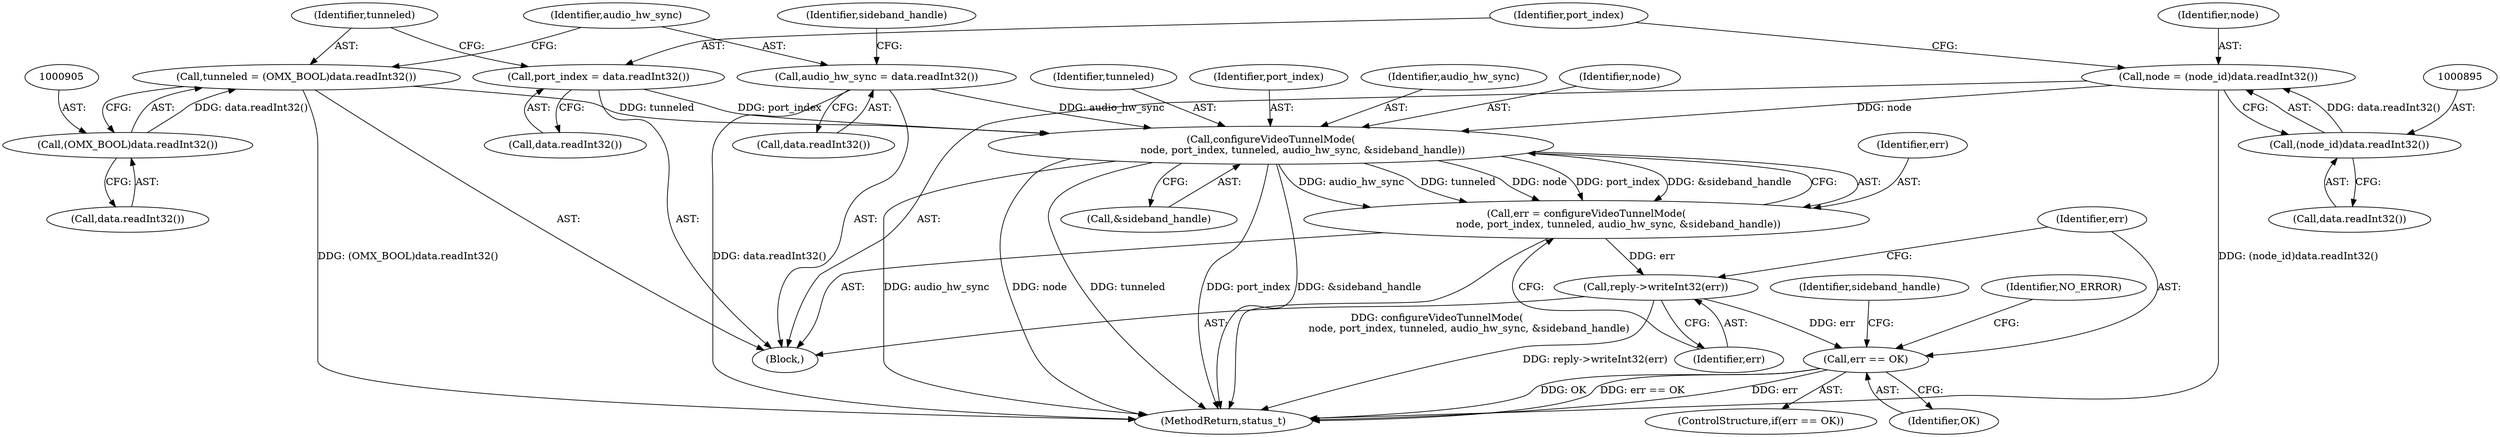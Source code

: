 digraph "0_Android_8d87321b704cb3f88e8cae668937d001fd63d5e3@pointer" {
"1000918" [label="(Call,configureVideoTunnelMode(\n                    node, port_index, tunneled, audio_hw_sync, &sideband_handle))"];
"1000892" [label="(Call,node = (node_id)data.readInt32())"];
"1000894" [label="(Call,(node_id)data.readInt32())"];
"1000898" [label="(Call,port_index = data.readInt32())"];
"1000902" [label="(Call,tunneled = (OMX_BOOL)data.readInt32())"];
"1000904" [label="(Call,(OMX_BOOL)data.readInt32())"];
"1000908" [label="(Call,audio_hw_sync = data.readInt32())"];
"1000916" [label="(Call,err = configureVideoTunnelMode(\n                    node, port_index, tunneled, audio_hw_sync, &sideband_handle))"];
"1000925" [label="(Call,reply->writeInt32(err))"];
"1000928" [label="(Call,err == OK)"];
"1001207" [label="(MethodReturn,status_t)"];
"1000918" [label="(Call,configureVideoTunnelMode(\n                    node, port_index, tunneled, audio_hw_sync, &sideband_handle))"];
"1000904" [label="(Call,(OMX_BOOL)data.readInt32())"];
"1000935" [label="(Identifier,NO_ERROR)"];
"1000928" [label="(Call,err == OK)"];
"1000925" [label="(Call,reply->writeInt32(err))"];
"1000921" [label="(Identifier,tunneled)"];
"1000898" [label="(Call,port_index = data.readInt32())"];
"1000900" [label="(Call,data.readInt32())"];
"1000902" [label="(Call,tunneled = (OMX_BOOL)data.readInt32())"];
"1000886" [label="(Block,)"];
"1000930" [label="(Identifier,OK)"];
"1000929" [label="(Identifier,err)"];
"1000926" [label="(Identifier,err)"];
"1000910" [label="(Call,data.readInt32())"];
"1000894" [label="(Call,(node_id)data.readInt32())"];
"1000913" [label="(Identifier,sideband_handle)"];
"1000903" [label="(Identifier,tunneled)"];
"1000892" [label="(Call,node = (node_id)data.readInt32())"];
"1000916" [label="(Call,err = configureVideoTunnelMode(\n                    node, port_index, tunneled, audio_hw_sync, &sideband_handle))"];
"1000920" [label="(Identifier,port_index)"];
"1000906" [label="(Call,data.readInt32())"];
"1000917" [label="(Identifier,err)"];
"1000908" [label="(Call,audio_hw_sync = data.readInt32())"];
"1000896" [label="(Call,data.readInt32())"];
"1000893" [label="(Identifier,node)"];
"1000933" [label="(Identifier,sideband_handle)"];
"1000922" [label="(Identifier,audio_hw_sync)"];
"1000923" [label="(Call,&sideband_handle)"];
"1000899" [label="(Identifier,port_index)"];
"1000927" [label="(ControlStructure,if(err == OK))"];
"1000909" [label="(Identifier,audio_hw_sync)"];
"1000919" [label="(Identifier,node)"];
"1000918" -> "1000916"  [label="AST: "];
"1000918" -> "1000923"  [label="CFG: "];
"1000919" -> "1000918"  [label="AST: "];
"1000920" -> "1000918"  [label="AST: "];
"1000921" -> "1000918"  [label="AST: "];
"1000922" -> "1000918"  [label="AST: "];
"1000923" -> "1000918"  [label="AST: "];
"1000916" -> "1000918"  [label="CFG: "];
"1000918" -> "1001207"  [label="DDG: port_index"];
"1000918" -> "1001207"  [label="DDG: node"];
"1000918" -> "1001207"  [label="DDG: tunneled"];
"1000918" -> "1001207"  [label="DDG: &sideband_handle"];
"1000918" -> "1001207"  [label="DDG: audio_hw_sync"];
"1000918" -> "1000916"  [label="DDG: audio_hw_sync"];
"1000918" -> "1000916"  [label="DDG: tunneled"];
"1000918" -> "1000916"  [label="DDG: node"];
"1000918" -> "1000916"  [label="DDG: port_index"];
"1000918" -> "1000916"  [label="DDG: &sideband_handle"];
"1000892" -> "1000918"  [label="DDG: node"];
"1000898" -> "1000918"  [label="DDG: port_index"];
"1000902" -> "1000918"  [label="DDG: tunneled"];
"1000908" -> "1000918"  [label="DDG: audio_hw_sync"];
"1000892" -> "1000886"  [label="AST: "];
"1000892" -> "1000894"  [label="CFG: "];
"1000893" -> "1000892"  [label="AST: "];
"1000894" -> "1000892"  [label="AST: "];
"1000899" -> "1000892"  [label="CFG: "];
"1000892" -> "1001207"  [label="DDG: (node_id)data.readInt32()"];
"1000894" -> "1000892"  [label="DDG: data.readInt32()"];
"1000894" -> "1000896"  [label="CFG: "];
"1000895" -> "1000894"  [label="AST: "];
"1000896" -> "1000894"  [label="AST: "];
"1000898" -> "1000886"  [label="AST: "];
"1000898" -> "1000900"  [label="CFG: "];
"1000899" -> "1000898"  [label="AST: "];
"1000900" -> "1000898"  [label="AST: "];
"1000903" -> "1000898"  [label="CFG: "];
"1000902" -> "1000886"  [label="AST: "];
"1000902" -> "1000904"  [label="CFG: "];
"1000903" -> "1000902"  [label="AST: "];
"1000904" -> "1000902"  [label="AST: "];
"1000909" -> "1000902"  [label="CFG: "];
"1000902" -> "1001207"  [label="DDG: (OMX_BOOL)data.readInt32()"];
"1000904" -> "1000902"  [label="DDG: data.readInt32()"];
"1000904" -> "1000906"  [label="CFG: "];
"1000905" -> "1000904"  [label="AST: "];
"1000906" -> "1000904"  [label="AST: "];
"1000908" -> "1000886"  [label="AST: "];
"1000908" -> "1000910"  [label="CFG: "];
"1000909" -> "1000908"  [label="AST: "];
"1000910" -> "1000908"  [label="AST: "];
"1000913" -> "1000908"  [label="CFG: "];
"1000908" -> "1001207"  [label="DDG: data.readInt32()"];
"1000916" -> "1000886"  [label="AST: "];
"1000917" -> "1000916"  [label="AST: "];
"1000926" -> "1000916"  [label="CFG: "];
"1000916" -> "1001207"  [label="DDG: configureVideoTunnelMode(\n                    node, port_index, tunneled, audio_hw_sync, &sideband_handle)"];
"1000916" -> "1000925"  [label="DDG: err"];
"1000925" -> "1000886"  [label="AST: "];
"1000925" -> "1000926"  [label="CFG: "];
"1000926" -> "1000925"  [label="AST: "];
"1000929" -> "1000925"  [label="CFG: "];
"1000925" -> "1001207"  [label="DDG: reply->writeInt32(err)"];
"1000925" -> "1000928"  [label="DDG: err"];
"1000928" -> "1000927"  [label="AST: "];
"1000928" -> "1000930"  [label="CFG: "];
"1000929" -> "1000928"  [label="AST: "];
"1000930" -> "1000928"  [label="AST: "];
"1000933" -> "1000928"  [label="CFG: "];
"1000935" -> "1000928"  [label="CFG: "];
"1000928" -> "1001207"  [label="DDG: err"];
"1000928" -> "1001207"  [label="DDG: OK"];
"1000928" -> "1001207"  [label="DDG: err == OK"];
}
